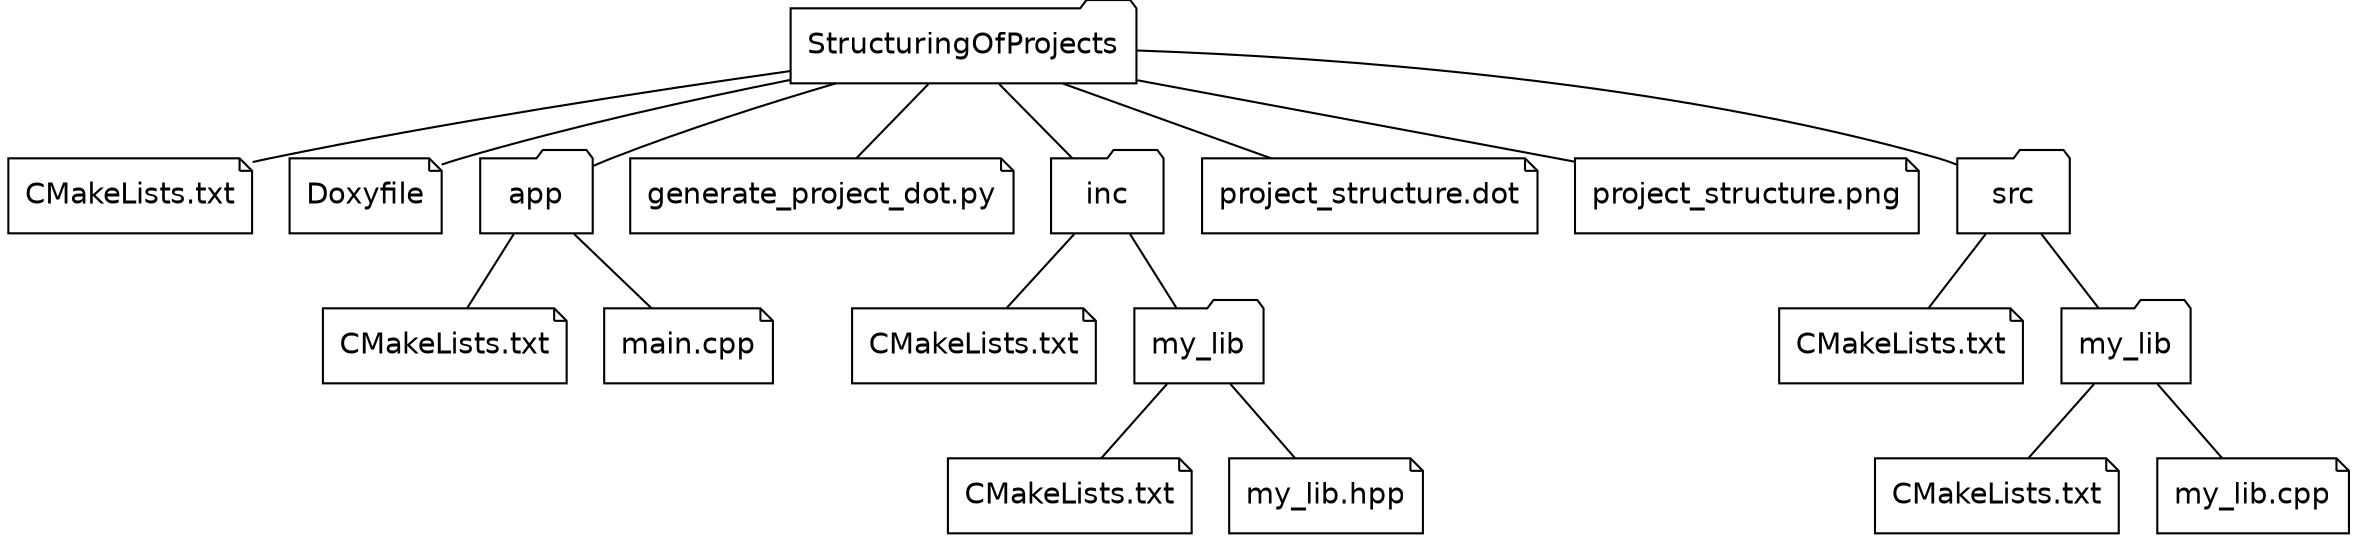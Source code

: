 digraph ProjectStructure {
  node [fontname="Helvetica"];
  edge [arrowhead=none];
node0 [label="StructuringOfProjects" shape=folder];
node1 [label="CMakeLists.txt" shape=note];
node2 [label="Doxyfile" shape=note];
node3 [label="app" shape=folder];
node4 [label="CMakeLists.txt" shape=note];
node5 [label="main.cpp" shape=note];
node6 [label="generate_project_dot.py" shape=note];
node7 [label="inc" shape=folder];
node8 [label="CMakeLists.txt" shape=note];
node9 [label="my_lib" shape=folder];
node10 [label="CMakeLists.txt" shape=note];
node11 [label="my_lib.hpp" shape=note];
node12 [label="project_structure.dot" shape=note];
node13 [label="project_structure.png" shape=note];
node14 [label="src" shape=folder];
node15 [label="CMakeLists.txt" shape=note];
node16 [label="my_lib" shape=folder];
node17 [label="CMakeLists.txt" shape=note];
node18 [label="my_lib.cpp" shape=note];
node0 -> node1;
node0 -> node2;
node0 -> node3;
node3 -> node4;
node3 -> node5;
node0 -> node6;
node0 -> node7;
node7 -> node8;
node7 -> node9;
node9 -> node10;
node9 -> node11;
node0 -> node12;
node0 -> node13;
node0 -> node14;
node14 -> node15;
node14 -> node16;
node16 -> node17;
node16 -> node18;
}
